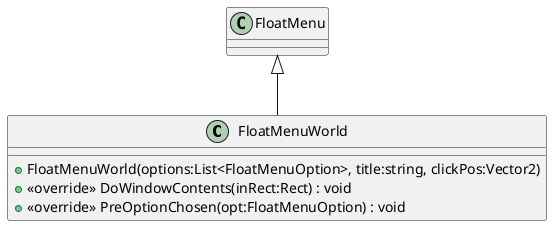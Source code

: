 @startuml
class FloatMenuWorld {
    + FloatMenuWorld(options:List<FloatMenuOption>, title:string, clickPos:Vector2)
    + <<override>> DoWindowContents(inRect:Rect) : void
    + <<override>> PreOptionChosen(opt:FloatMenuOption) : void
}
FloatMenu <|-- FloatMenuWorld
@enduml
